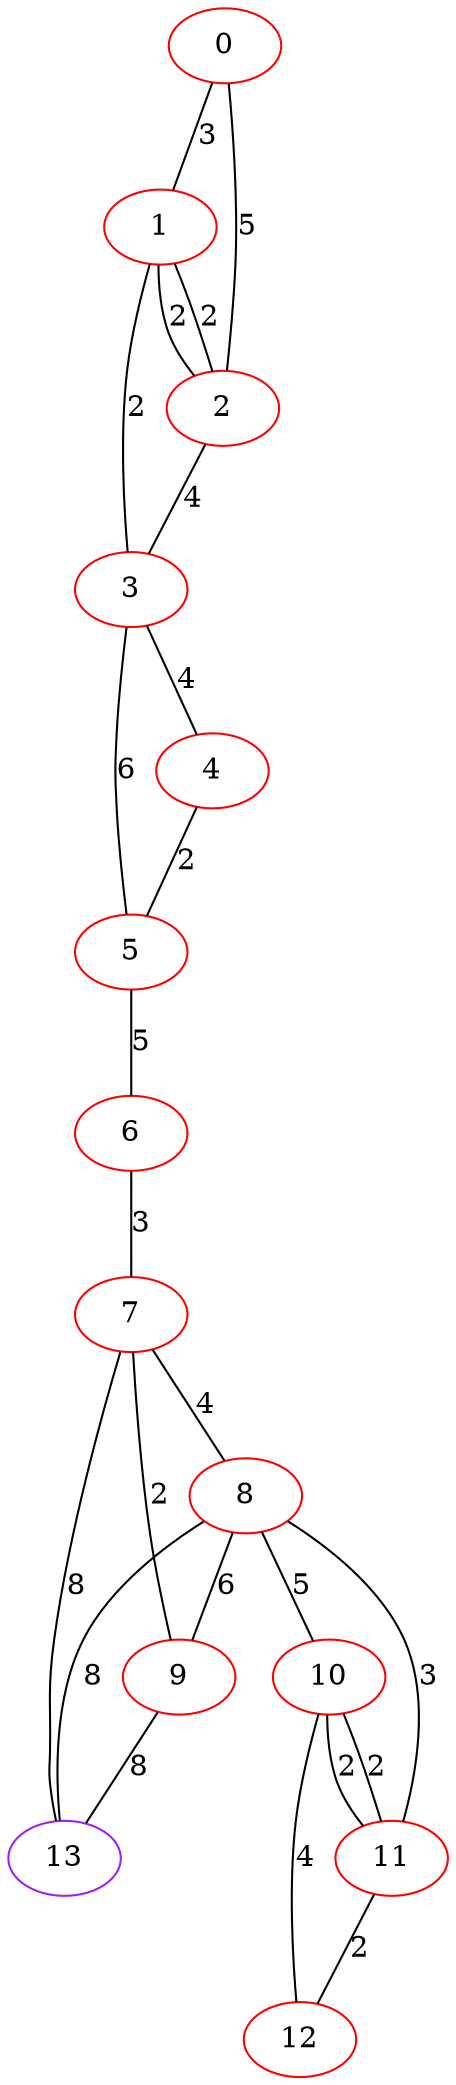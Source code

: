 graph "" {
0 [color=red, weight=1];
1 [color=red, weight=1];
2 [color=red, weight=1];
3 [color=red, weight=1];
4 [color=red, weight=1];
5 [color=red, weight=1];
6 [color=red, weight=1];
7 [color=red, weight=1];
8 [color=red, weight=1];
9 [color=red, weight=1];
10 [color=red, weight=1];
11 [color=red, weight=1];
12 [color=red, weight=1];
13 [color=purple, weight=4];
0 -- 1  [key=0, label=3];
0 -- 2  [key=0, label=5];
1 -- 2  [key=0, label=2];
1 -- 2  [key=1, label=2];
1 -- 3  [key=0, label=2];
2 -- 3  [key=0, label=4];
3 -- 4  [key=0, label=4];
3 -- 5  [key=0, label=6];
4 -- 5  [key=0, label=2];
5 -- 6  [key=0, label=5];
6 -- 7  [key=0, label=3];
7 -- 8  [key=0, label=4];
7 -- 9  [key=0, label=2];
7 -- 13  [key=0, label=8];
8 -- 9  [key=0, label=6];
8 -- 10  [key=0, label=5];
8 -- 11  [key=0, label=3];
8 -- 13  [key=0, label=8];
9 -- 13  [key=0, label=8];
10 -- 11  [key=0, label=2];
10 -- 11  [key=1, label=2];
10 -- 12  [key=0, label=4];
11 -- 12  [key=0, label=2];
}
